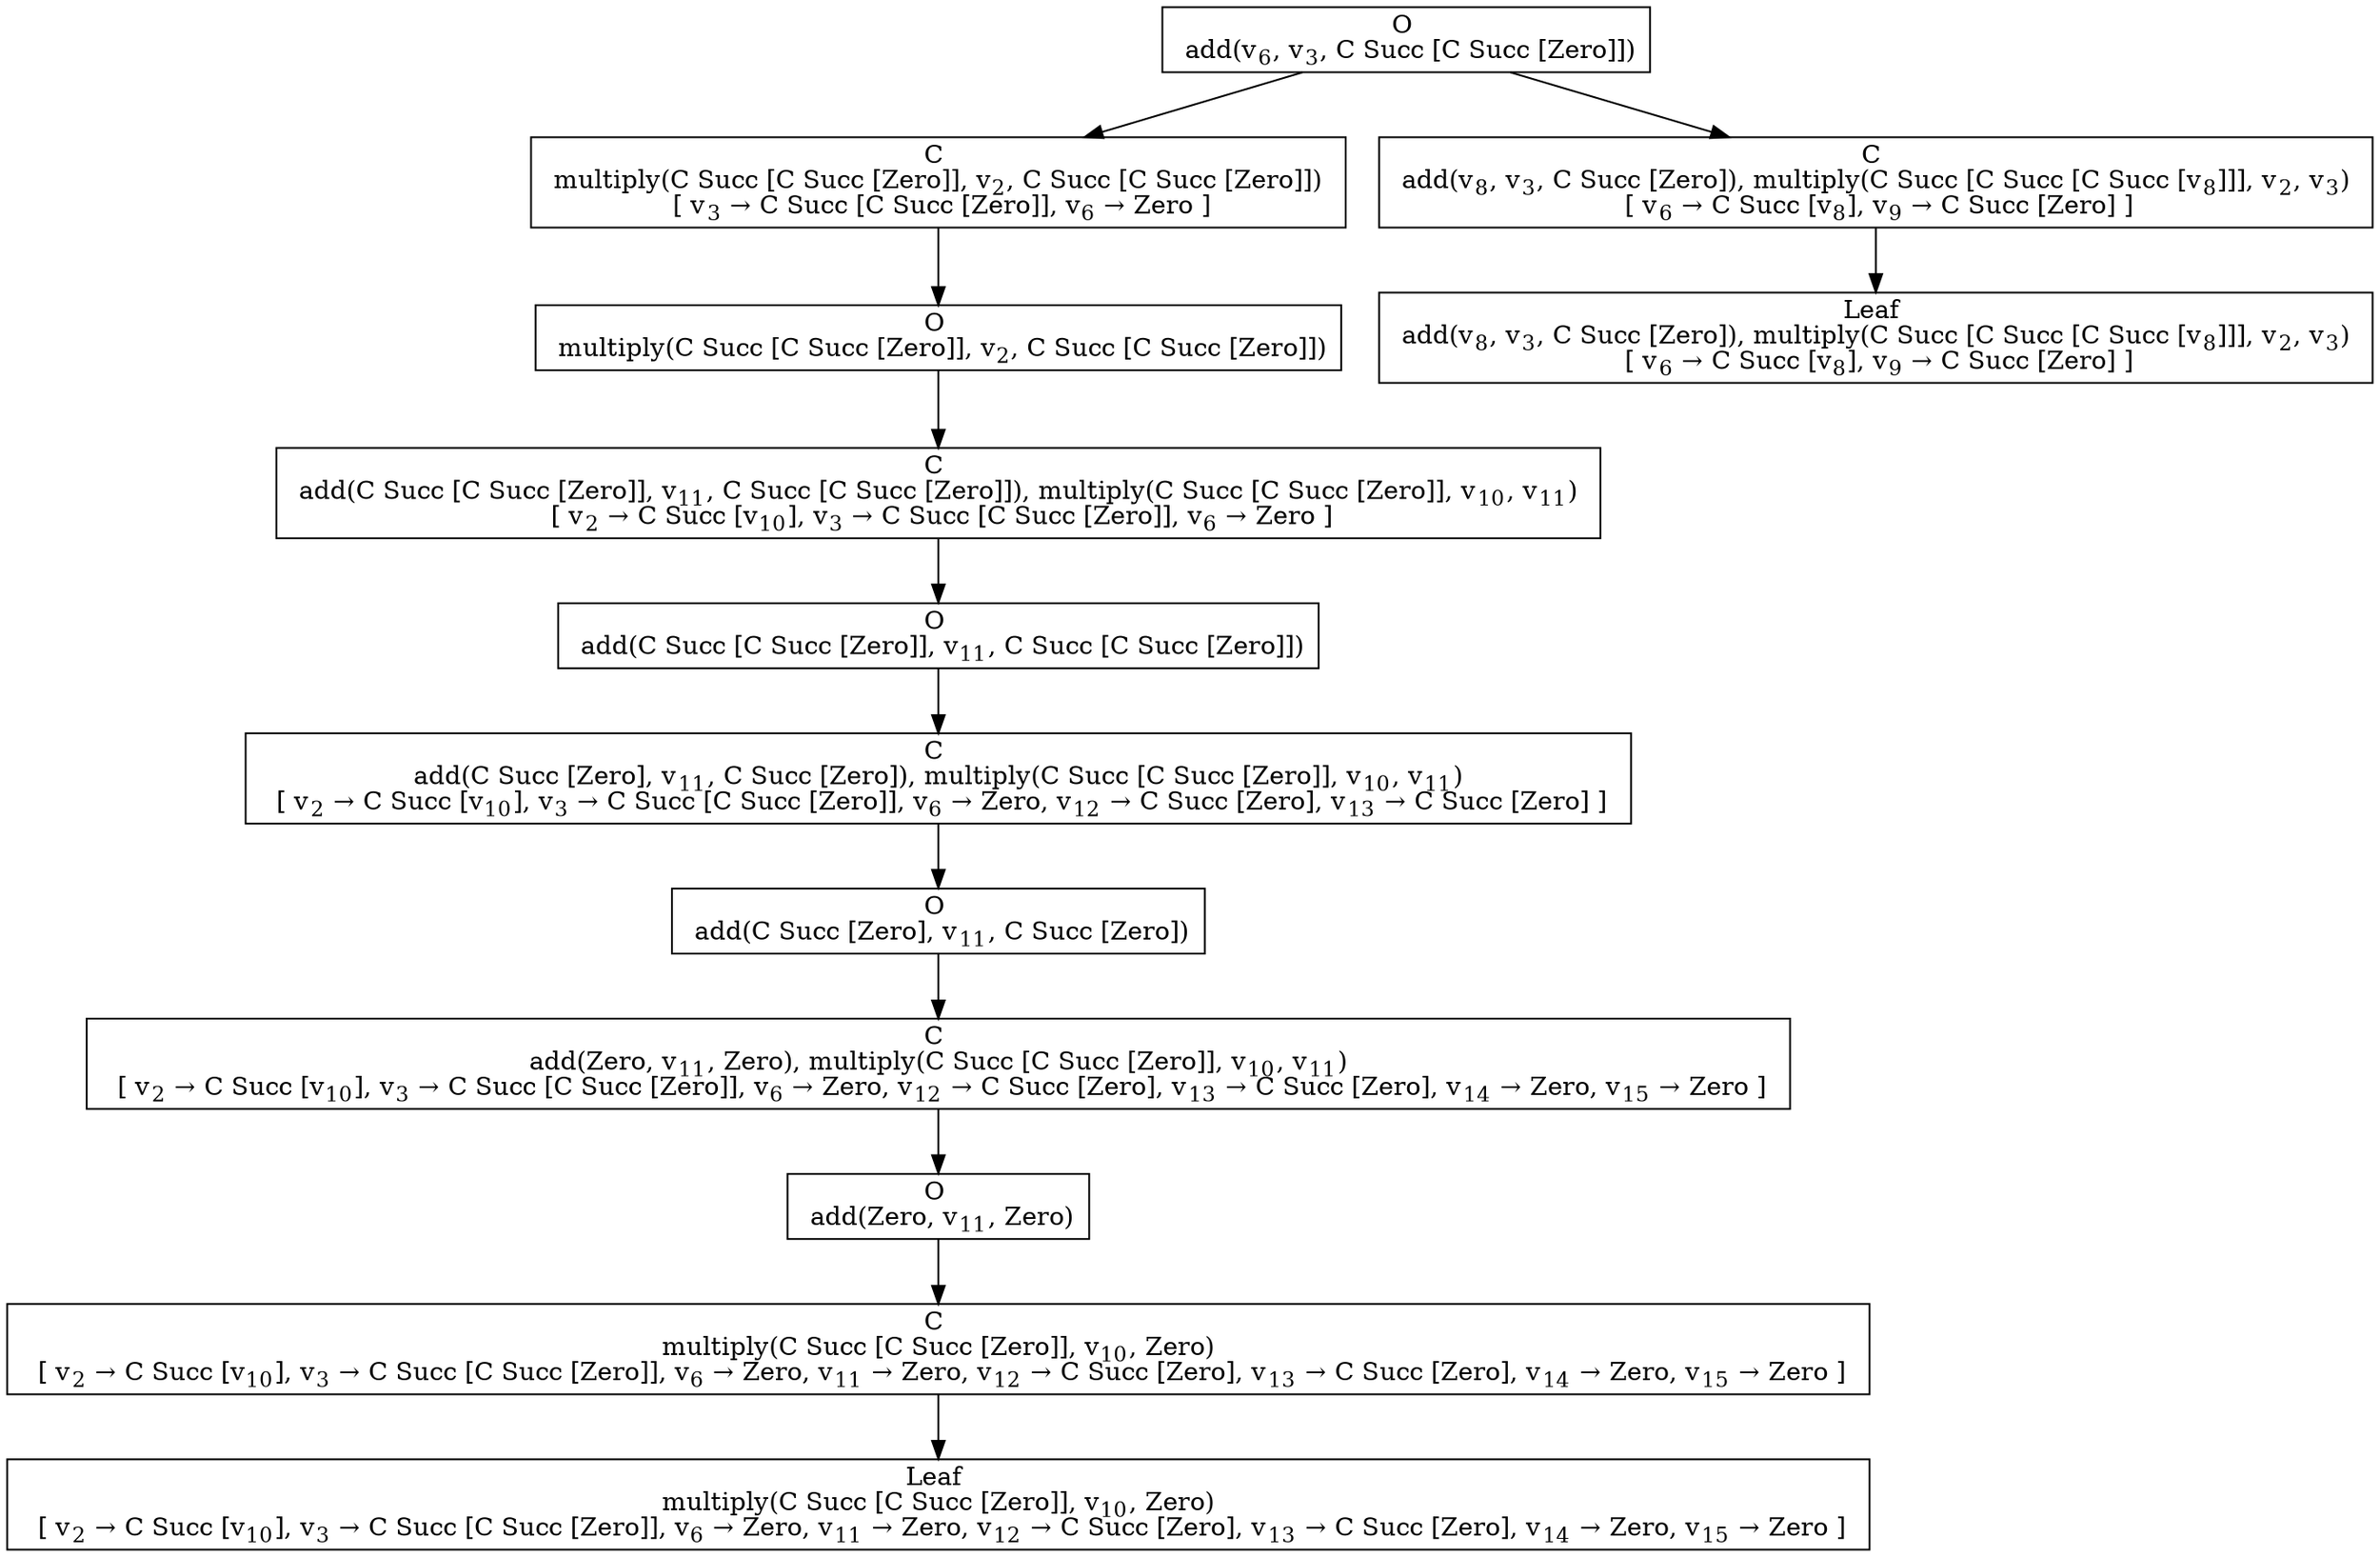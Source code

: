 digraph {
    graph [rankdir=TB
          ,bgcolor=transparent];
    node [shape=box
         ,fillcolor=white
         ,style=filled];
    0 [label=<O <BR/> add(v<SUB>6</SUB>, v<SUB>3</SUB>, C Succ [C Succ [Zero]])>];
    1 [label=<C <BR/> multiply(C Succ [C Succ [Zero]], v<SUB>2</SUB>, C Succ [C Succ [Zero]]) <BR/>  [ v<SUB>3</SUB> &rarr; C Succ [C Succ [Zero]], v<SUB>6</SUB> &rarr; Zero ] >];
    2 [label=<C <BR/> add(v<SUB>8</SUB>, v<SUB>3</SUB>, C Succ [Zero]), multiply(C Succ [C Succ [C Succ [v<SUB>8</SUB>]]], v<SUB>2</SUB>, v<SUB>3</SUB>) <BR/>  [ v<SUB>6</SUB> &rarr; C Succ [v<SUB>8</SUB>], v<SUB>9</SUB> &rarr; C Succ [Zero] ] >];
    3 [label=<O <BR/> multiply(C Succ [C Succ [Zero]], v<SUB>2</SUB>, C Succ [C Succ [Zero]])>];
    4 [label=<C <BR/> add(C Succ [C Succ [Zero]], v<SUB>11</SUB>, C Succ [C Succ [Zero]]), multiply(C Succ [C Succ [Zero]], v<SUB>10</SUB>, v<SUB>11</SUB>) <BR/>  [ v<SUB>2</SUB> &rarr; C Succ [v<SUB>10</SUB>], v<SUB>3</SUB> &rarr; C Succ [C Succ [Zero]], v<SUB>6</SUB> &rarr; Zero ] >];
    5 [label=<O <BR/> add(C Succ [C Succ [Zero]], v<SUB>11</SUB>, C Succ [C Succ [Zero]])>];
    6 [label=<C <BR/> add(C Succ [Zero], v<SUB>11</SUB>, C Succ [Zero]), multiply(C Succ [C Succ [Zero]], v<SUB>10</SUB>, v<SUB>11</SUB>) <BR/>  [ v<SUB>2</SUB> &rarr; C Succ [v<SUB>10</SUB>], v<SUB>3</SUB> &rarr; C Succ [C Succ [Zero]], v<SUB>6</SUB> &rarr; Zero, v<SUB>12</SUB> &rarr; C Succ [Zero], v<SUB>13</SUB> &rarr; C Succ [Zero] ] >];
    7 [label=<O <BR/> add(C Succ [Zero], v<SUB>11</SUB>, C Succ [Zero])>];
    8 [label=<C <BR/> add(Zero, v<SUB>11</SUB>, Zero), multiply(C Succ [C Succ [Zero]], v<SUB>10</SUB>, v<SUB>11</SUB>) <BR/>  [ v<SUB>2</SUB> &rarr; C Succ [v<SUB>10</SUB>], v<SUB>3</SUB> &rarr; C Succ [C Succ [Zero]], v<SUB>6</SUB> &rarr; Zero, v<SUB>12</SUB> &rarr; C Succ [Zero], v<SUB>13</SUB> &rarr; C Succ [Zero], v<SUB>14</SUB> &rarr; Zero, v<SUB>15</SUB> &rarr; Zero ] >];
    9 [label=<O <BR/> add(Zero, v<SUB>11</SUB>, Zero)>];
    10 [label=<C <BR/> multiply(C Succ [C Succ [Zero]], v<SUB>10</SUB>, Zero) <BR/>  [ v<SUB>2</SUB> &rarr; C Succ [v<SUB>10</SUB>], v<SUB>3</SUB> &rarr; C Succ [C Succ [Zero]], v<SUB>6</SUB> &rarr; Zero, v<SUB>11</SUB> &rarr; Zero, v<SUB>12</SUB> &rarr; C Succ [Zero], v<SUB>13</SUB> &rarr; C Succ [Zero], v<SUB>14</SUB> &rarr; Zero, v<SUB>15</SUB> &rarr; Zero ] >];
    11 [label=<Leaf <BR/> multiply(C Succ [C Succ [Zero]], v<SUB>10</SUB>, Zero) <BR/>  [ v<SUB>2</SUB> &rarr; C Succ [v<SUB>10</SUB>], v<SUB>3</SUB> &rarr; C Succ [C Succ [Zero]], v<SUB>6</SUB> &rarr; Zero, v<SUB>11</SUB> &rarr; Zero, v<SUB>12</SUB> &rarr; C Succ [Zero], v<SUB>13</SUB> &rarr; C Succ [Zero], v<SUB>14</SUB> &rarr; Zero, v<SUB>15</SUB> &rarr; Zero ] >];
    12 [label=<Leaf <BR/> add(v<SUB>8</SUB>, v<SUB>3</SUB>, C Succ [Zero]), multiply(C Succ [C Succ [C Succ [v<SUB>8</SUB>]]], v<SUB>2</SUB>, v<SUB>3</SUB>) <BR/>  [ v<SUB>6</SUB> &rarr; C Succ [v<SUB>8</SUB>], v<SUB>9</SUB> &rarr; C Succ [Zero] ] >];
    0 -> 1 [label=""];
    0 -> 2 [label=""];
    1 -> 3 [label=""];
    2 -> 12 [label=""];
    3 -> 4 [label=""];
    4 -> 5 [label=""];
    5 -> 6 [label=""];
    6 -> 7 [label=""];
    7 -> 8 [label=""];
    8 -> 9 [label=""];
    9 -> 10 [label=""];
    10 -> 11 [label=""];
}